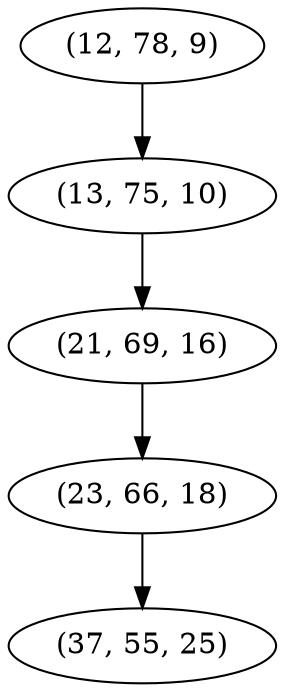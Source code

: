 digraph tree {
    "(12, 78, 9)";
    "(13, 75, 10)";
    "(21, 69, 16)";
    "(23, 66, 18)";
    "(37, 55, 25)";
    "(12, 78, 9)" -> "(13, 75, 10)";
    "(13, 75, 10)" -> "(21, 69, 16)";
    "(21, 69, 16)" -> "(23, 66, 18)";
    "(23, 66, 18)" -> "(37, 55, 25)";
}

